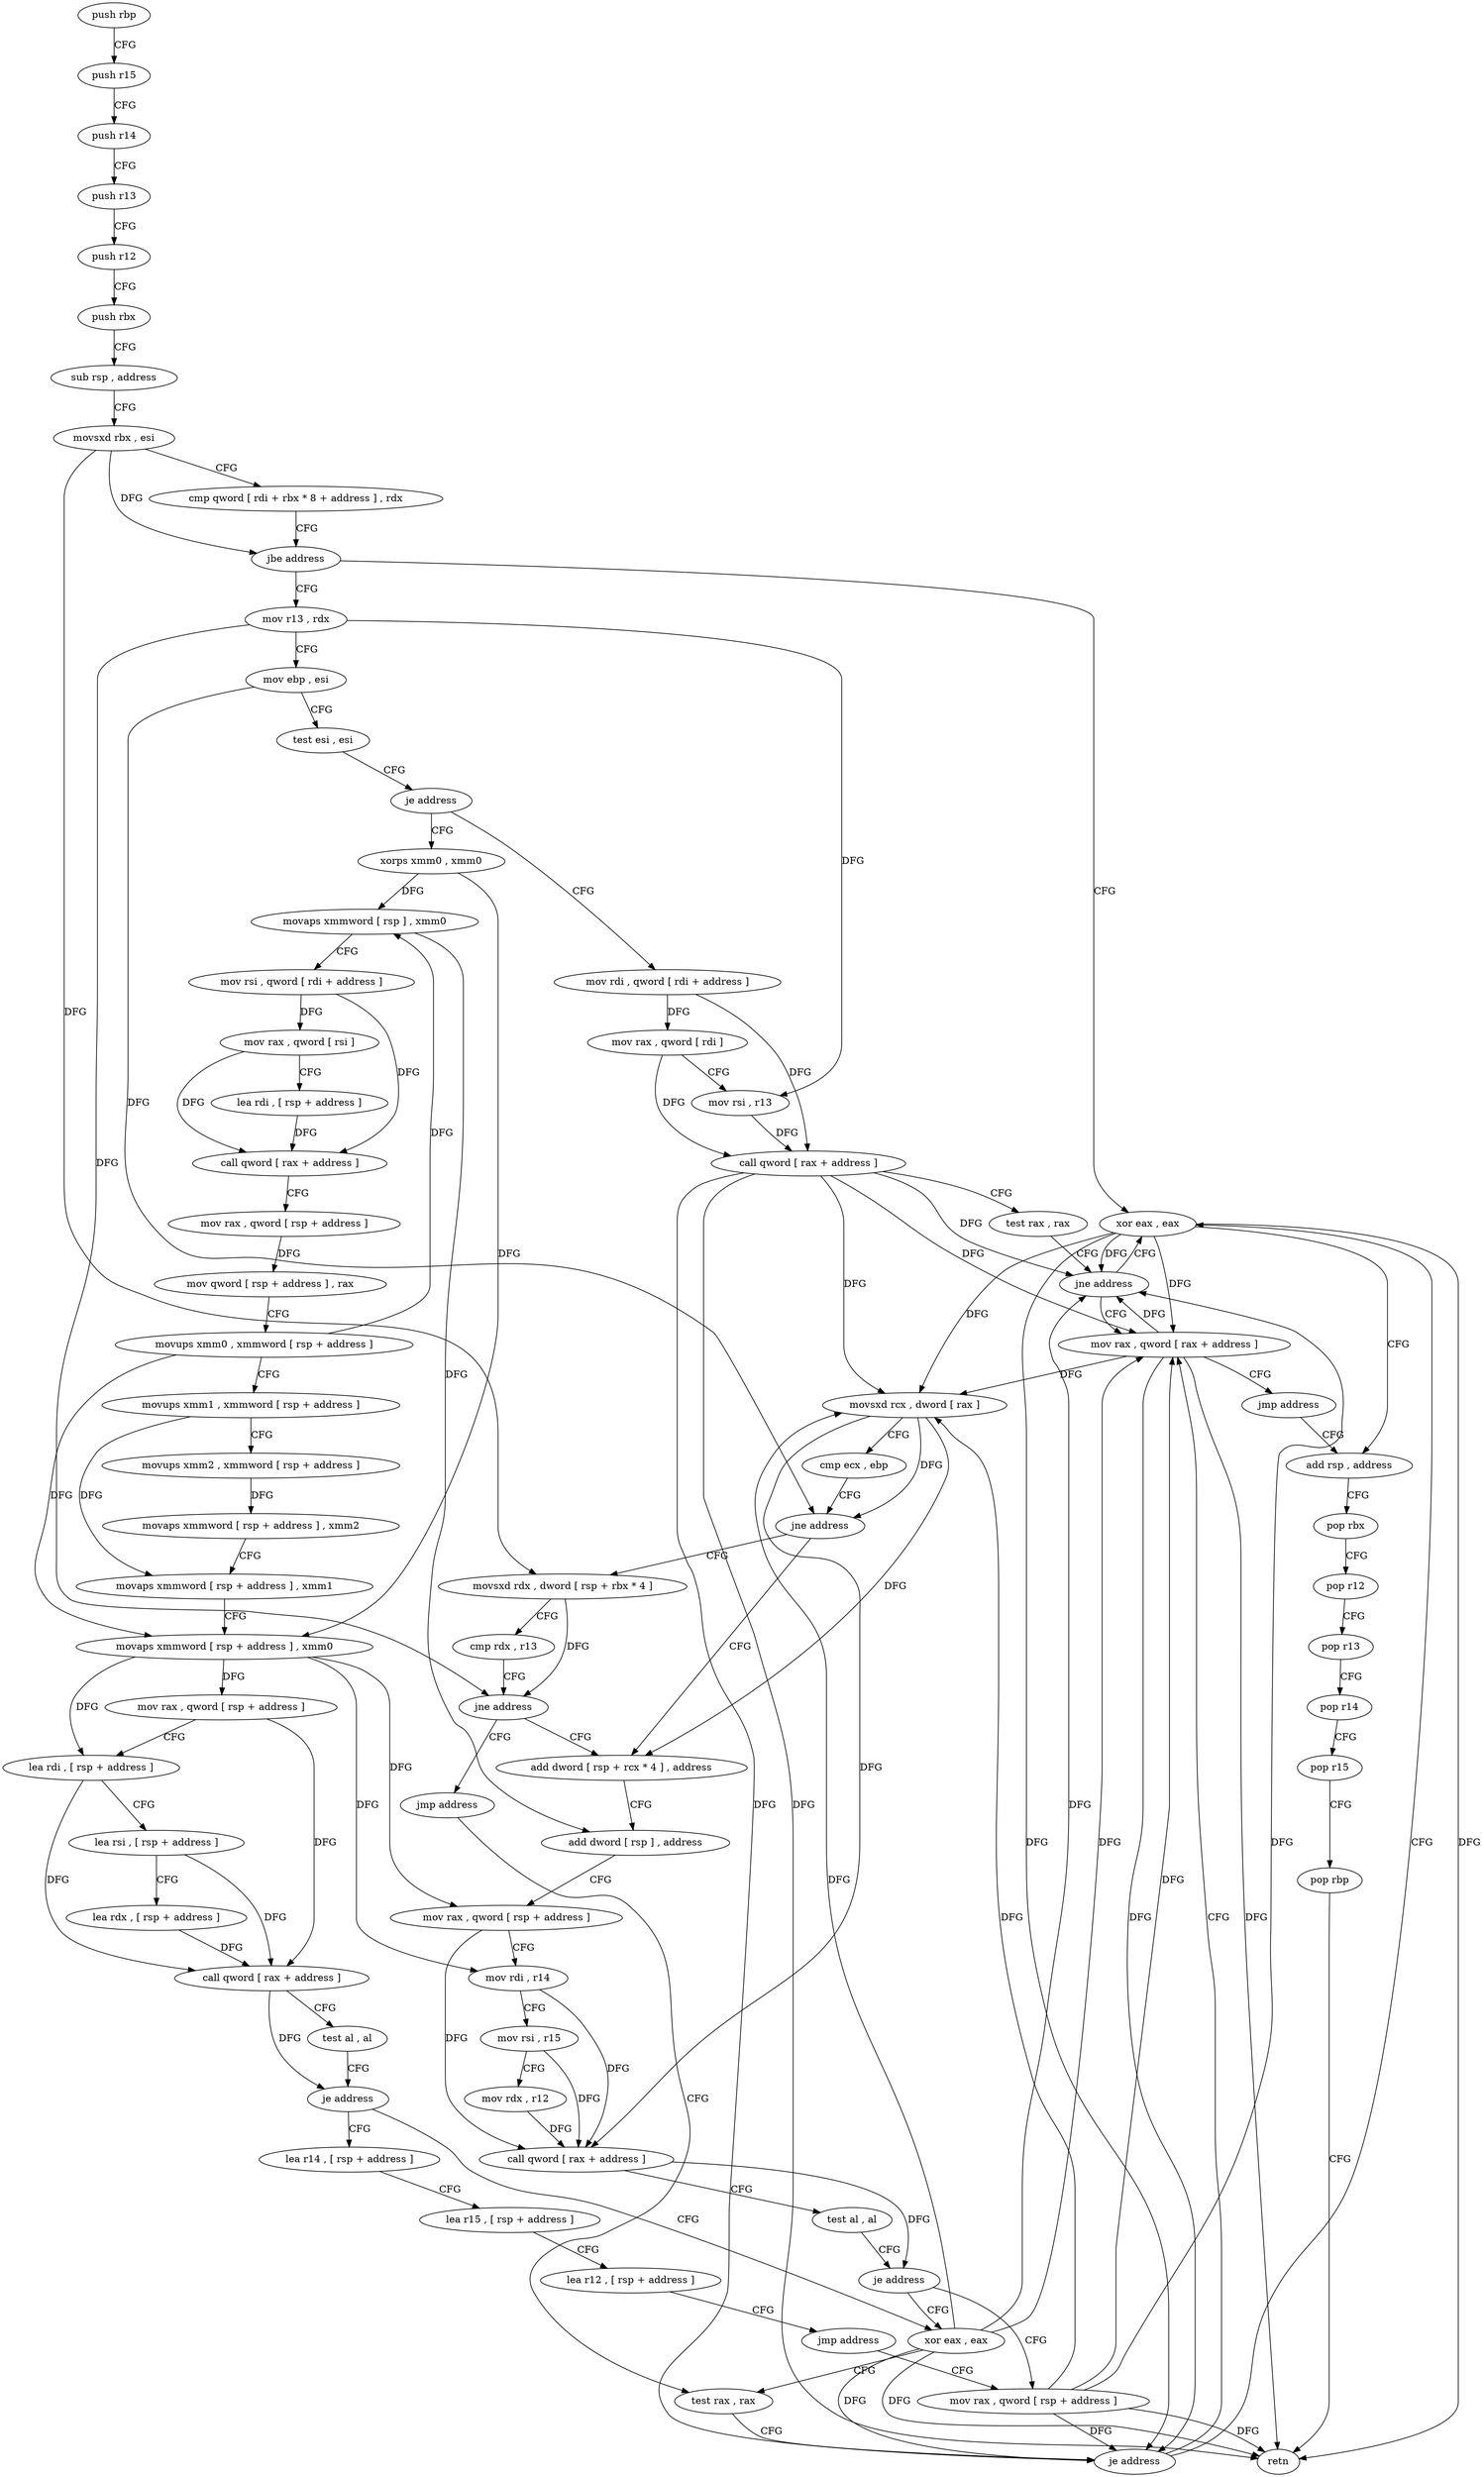 digraph "func" {
"71408" [label = "push rbp" ]
"71409" [label = "push r15" ]
"71411" [label = "push r14" ]
"71413" [label = "push r13" ]
"71415" [label = "push r12" ]
"71417" [label = "push rbx" ]
"71418" [label = "sub rsp , address" ]
"71425" [label = "movsxd rbx , esi" ]
"71428" [label = "cmp qword [ rdi + rbx * 8 + address ] , rdx" ]
"71436" [label = "jbe address" ]
"71673" [label = "xor eax , eax" ]
"71442" [label = "mov r13 , rdx" ]
"71675" [label = "add rsp , address" ]
"71445" [label = "mov ebp , esi" ]
"71447" [label = "test esi , esi" ]
"71449" [label = "je address" ]
"71652" [label = "mov rdi , qword [ rdi + address ]" ]
"71455" [label = "xorps xmm0 , xmm0" ]
"71659" [label = "mov rax , qword [ rdi ]" ]
"71662" [label = "mov rsi , r13" ]
"71665" [label = "call qword [ rax + address ]" ]
"71668" [label = "test rax , rax" ]
"71671" [label = "jne address" ]
"71646" [label = "mov rax , qword [ rax + address ]" ]
"71458" [label = "movaps xmmword [ rsp ] , xmm0" ]
"71462" [label = "mov rsi , qword [ rdi + address ]" ]
"71469" [label = "mov rax , qword [ rsi ]" ]
"71472" [label = "lea rdi , [ rsp + address ]" ]
"71477" [label = "call qword [ rax + address ]" ]
"71483" [label = "mov rax , qword [ rsp + address ]" ]
"71491" [label = "mov qword [ rsp + address ] , rax" ]
"71496" [label = "movups xmm0 , xmmword [ rsp + address ]" ]
"71501" [label = "movups xmm1 , xmmword [ rsp + address ]" ]
"71506" [label = "movups xmm2 , xmmword [ rsp + address ]" ]
"71514" [label = "movaps xmmword [ rsp + address ] , xmm2" ]
"71519" [label = "movaps xmmword [ rsp + address ] , xmm1" ]
"71524" [label = "movaps xmmword [ rsp + address ] , xmm0" ]
"71529" [label = "mov rax , qword [ rsp + address ]" ]
"71534" [label = "lea rdi , [ rsp + address ]" ]
"71539" [label = "lea rsi , [ rsp + address ]" ]
"71544" [label = "lea rdx , [ rsp + address ]" ]
"71549" [label = "call qword [ rax + address ]" ]
"71555" [label = "test al , al" ]
"71557" [label = "je address" ]
"71639" [label = "xor eax , eax" ]
"71559" [label = "lea r14 , [ rsp + address ]" ]
"71650" [label = "jmp address" ]
"71641" [label = "test rax , rax" ]
"71564" [label = "lea r15 , [ rsp + address ]" ]
"71569" [label = "lea r12 , [ rsp + address ]" ]
"71574" [label = "jmp address" ]
"71616" [label = "mov rax , qword [ rsp + address ]" ]
"71682" [label = "pop rbx" ]
"71683" [label = "pop r12" ]
"71685" [label = "pop r13" ]
"71687" [label = "pop r14" ]
"71689" [label = "pop r15" ]
"71691" [label = "pop rbp" ]
"71692" [label = "retn" ]
"71621" [label = "movsxd rcx , dword [ rax ]" ]
"71624" [label = "cmp ecx , ebp" ]
"71626" [label = "jne address" ]
"71584" [label = "add dword [ rsp + rcx * 4 ] , address" ]
"71628" [label = "movsxd rdx , dword [ rsp + rbx * 4 ]" ]
"71588" [label = "add dword [ rsp ] , address" ]
"71592" [label = "mov rax , qword [ rsp + address ]" ]
"71597" [label = "mov rdi , r14" ]
"71600" [label = "mov rsi , r15" ]
"71603" [label = "mov rdx , r12" ]
"71606" [label = "call qword [ rax + address ]" ]
"71612" [label = "test al , al" ]
"71614" [label = "je address" ]
"71632" [label = "cmp rdx , r13" ]
"71635" [label = "jne address" ]
"71637" [label = "jmp address" ]
"71644" [label = "je address" ]
"71408" -> "71409" [ label = "CFG" ]
"71409" -> "71411" [ label = "CFG" ]
"71411" -> "71413" [ label = "CFG" ]
"71413" -> "71415" [ label = "CFG" ]
"71415" -> "71417" [ label = "CFG" ]
"71417" -> "71418" [ label = "CFG" ]
"71418" -> "71425" [ label = "CFG" ]
"71425" -> "71428" [ label = "CFG" ]
"71425" -> "71436" [ label = "DFG" ]
"71425" -> "71628" [ label = "DFG" ]
"71428" -> "71436" [ label = "CFG" ]
"71436" -> "71673" [ label = "CFG" ]
"71436" -> "71442" [ label = "CFG" ]
"71673" -> "71675" [ label = "CFG" ]
"71673" -> "71692" [ label = "DFG" ]
"71673" -> "71671" [ label = "DFG" ]
"71673" -> "71646" [ label = "DFG" ]
"71673" -> "71644" [ label = "DFG" ]
"71673" -> "71621" [ label = "DFG" ]
"71442" -> "71445" [ label = "CFG" ]
"71442" -> "71662" [ label = "DFG" ]
"71442" -> "71635" [ label = "DFG" ]
"71675" -> "71682" [ label = "CFG" ]
"71445" -> "71447" [ label = "CFG" ]
"71445" -> "71626" [ label = "DFG" ]
"71447" -> "71449" [ label = "CFG" ]
"71449" -> "71652" [ label = "CFG" ]
"71449" -> "71455" [ label = "CFG" ]
"71652" -> "71659" [ label = "DFG" ]
"71652" -> "71665" [ label = "DFG" ]
"71455" -> "71458" [ label = "DFG" ]
"71455" -> "71524" [ label = "DFG" ]
"71659" -> "71662" [ label = "CFG" ]
"71659" -> "71665" [ label = "DFG" ]
"71662" -> "71665" [ label = "DFG" ]
"71665" -> "71668" [ label = "CFG" ]
"71665" -> "71692" [ label = "DFG" ]
"71665" -> "71671" [ label = "DFG" ]
"71665" -> "71646" [ label = "DFG" ]
"71665" -> "71644" [ label = "DFG" ]
"71665" -> "71621" [ label = "DFG" ]
"71668" -> "71671" [ label = "CFG" ]
"71671" -> "71646" [ label = "CFG" ]
"71671" -> "71673" [ label = "CFG" ]
"71646" -> "71650" [ label = "CFG" ]
"71646" -> "71671" [ label = "DFG" ]
"71646" -> "71692" [ label = "DFG" ]
"71646" -> "71644" [ label = "DFG" ]
"71646" -> "71621" [ label = "DFG" ]
"71458" -> "71462" [ label = "CFG" ]
"71458" -> "71588" [ label = "DFG" ]
"71462" -> "71469" [ label = "DFG" ]
"71462" -> "71477" [ label = "DFG" ]
"71469" -> "71472" [ label = "CFG" ]
"71469" -> "71477" [ label = "DFG" ]
"71472" -> "71477" [ label = "DFG" ]
"71477" -> "71483" [ label = "CFG" ]
"71483" -> "71491" [ label = "DFG" ]
"71491" -> "71496" [ label = "CFG" ]
"71496" -> "71501" [ label = "CFG" ]
"71496" -> "71458" [ label = "DFG" ]
"71496" -> "71524" [ label = "DFG" ]
"71501" -> "71506" [ label = "CFG" ]
"71501" -> "71519" [ label = "DFG" ]
"71506" -> "71514" [ label = "DFG" ]
"71514" -> "71519" [ label = "CFG" ]
"71519" -> "71524" [ label = "CFG" ]
"71524" -> "71529" [ label = "DFG" ]
"71524" -> "71592" [ label = "DFG" ]
"71524" -> "71534" [ label = "DFG" ]
"71524" -> "71597" [ label = "DFG" ]
"71529" -> "71534" [ label = "CFG" ]
"71529" -> "71549" [ label = "DFG" ]
"71534" -> "71539" [ label = "CFG" ]
"71534" -> "71549" [ label = "DFG" ]
"71539" -> "71544" [ label = "CFG" ]
"71539" -> "71549" [ label = "DFG" ]
"71544" -> "71549" [ label = "DFG" ]
"71549" -> "71555" [ label = "CFG" ]
"71549" -> "71557" [ label = "DFG" ]
"71555" -> "71557" [ label = "CFG" ]
"71557" -> "71639" [ label = "CFG" ]
"71557" -> "71559" [ label = "CFG" ]
"71639" -> "71641" [ label = "CFG" ]
"71639" -> "71671" [ label = "DFG" ]
"71639" -> "71646" [ label = "DFG" ]
"71639" -> "71692" [ label = "DFG" ]
"71639" -> "71644" [ label = "DFG" ]
"71639" -> "71621" [ label = "DFG" ]
"71559" -> "71564" [ label = "CFG" ]
"71650" -> "71675" [ label = "CFG" ]
"71641" -> "71644" [ label = "CFG" ]
"71564" -> "71569" [ label = "CFG" ]
"71569" -> "71574" [ label = "CFG" ]
"71574" -> "71616" [ label = "CFG" ]
"71616" -> "71621" [ label = "DFG" ]
"71616" -> "71671" [ label = "DFG" ]
"71616" -> "71646" [ label = "DFG" ]
"71616" -> "71644" [ label = "DFG" ]
"71616" -> "71692" [ label = "DFG" ]
"71682" -> "71683" [ label = "CFG" ]
"71683" -> "71685" [ label = "CFG" ]
"71685" -> "71687" [ label = "CFG" ]
"71687" -> "71689" [ label = "CFG" ]
"71689" -> "71691" [ label = "CFG" ]
"71691" -> "71692" [ label = "CFG" ]
"71621" -> "71624" [ label = "CFG" ]
"71621" -> "71626" [ label = "DFG" ]
"71621" -> "71584" [ label = "DFG" ]
"71621" -> "71606" [ label = "DFG" ]
"71624" -> "71626" [ label = "CFG" ]
"71626" -> "71584" [ label = "CFG" ]
"71626" -> "71628" [ label = "CFG" ]
"71584" -> "71588" [ label = "CFG" ]
"71628" -> "71632" [ label = "CFG" ]
"71628" -> "71635" [ label = "DFG" ]
"71588" -> "71592" [ label = "CFG" ]
"71592" -> "71597" [ label = "CFG" ]
"71592" -> "71606" [ label = "DFG" ]
"71597" -> "71600" [ label = "CFG" ]
"71597" -> "71606" [ label = "DFG" ]
"71600" -> "71603" [ label = "CFG" ]
"71600" -> "71606" [ label = "DFG" ]
"71603" -> "71606" [ label = "DFG" ]
"71606" -> "71612" [ label = "CFG" ]
"71606" -> "71614" [ label = "DFG" ]
"71612" -> "71614" [ label = "CFG" ]
"71614" -> "71639" [ label = "CFG" ]
"71614" -> "71616" [ label = "CFG" ]
"71632" -> "71635" [ label = "CFG" ]
"71635" -> "71584" [ label = "CFG" ]
"71635" -> "71637" [ label = "CFG" ]
"71637" -> "71641" [ label = "CFG" ]
"71644" -> "71673" [ label = "CFG" ]
"71644" -> "71646" [ label = "CFG" ]
}
